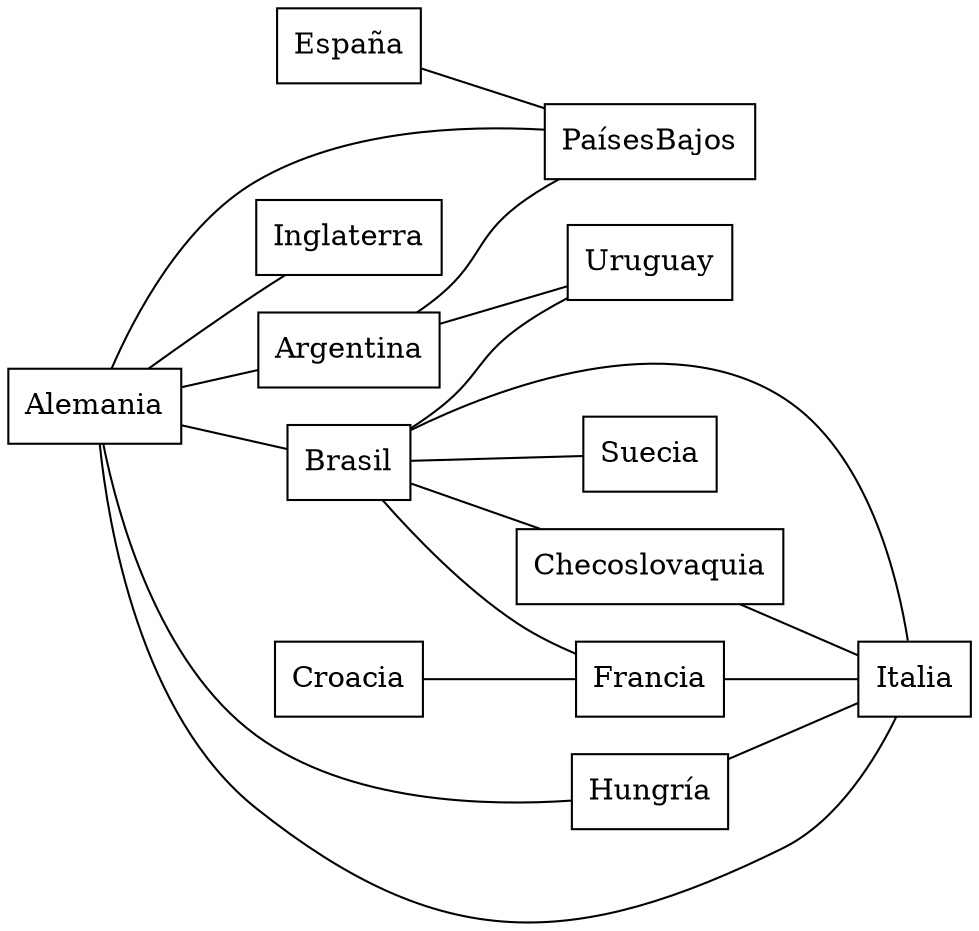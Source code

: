 graph {
  rankdir=LR;

  Brasil[shape=box]
  Uruguay[shape=box]
  Checoslovaquia[shape=box]
  Hungría[shape=box]
  Croacia[shape=box]
  España[shape=box]
  PaísesBajos[shape=box]
  Italia[shape=box]
  Argentina[shape=box]
  Francia[shape=box]
  Inglaterra[shape=box]
  Alemania[shape=box]
  Suecia[shape=box]

  Brasil -- Suecia
  Alemania -- Italia
  Alemania -- PaísesBajos
  Francia -- Italia
  Alemania -- Argentina
  Alemania -- Hungría
  Argentina -- Uruguay
  Argentina -- PaísesBajos
  Croacia -- Francia
  Brasil -- Francia
  Checoslovaquia -- Italia
  Alemania -- Inglaterra
  Brasil -- Checoslovaquia
  Alemania -- Brasil
  España -- PaísesBajos
  Brasil -- Uruguay
  Hungría -- Italia
  Brasil -- Italia
}
